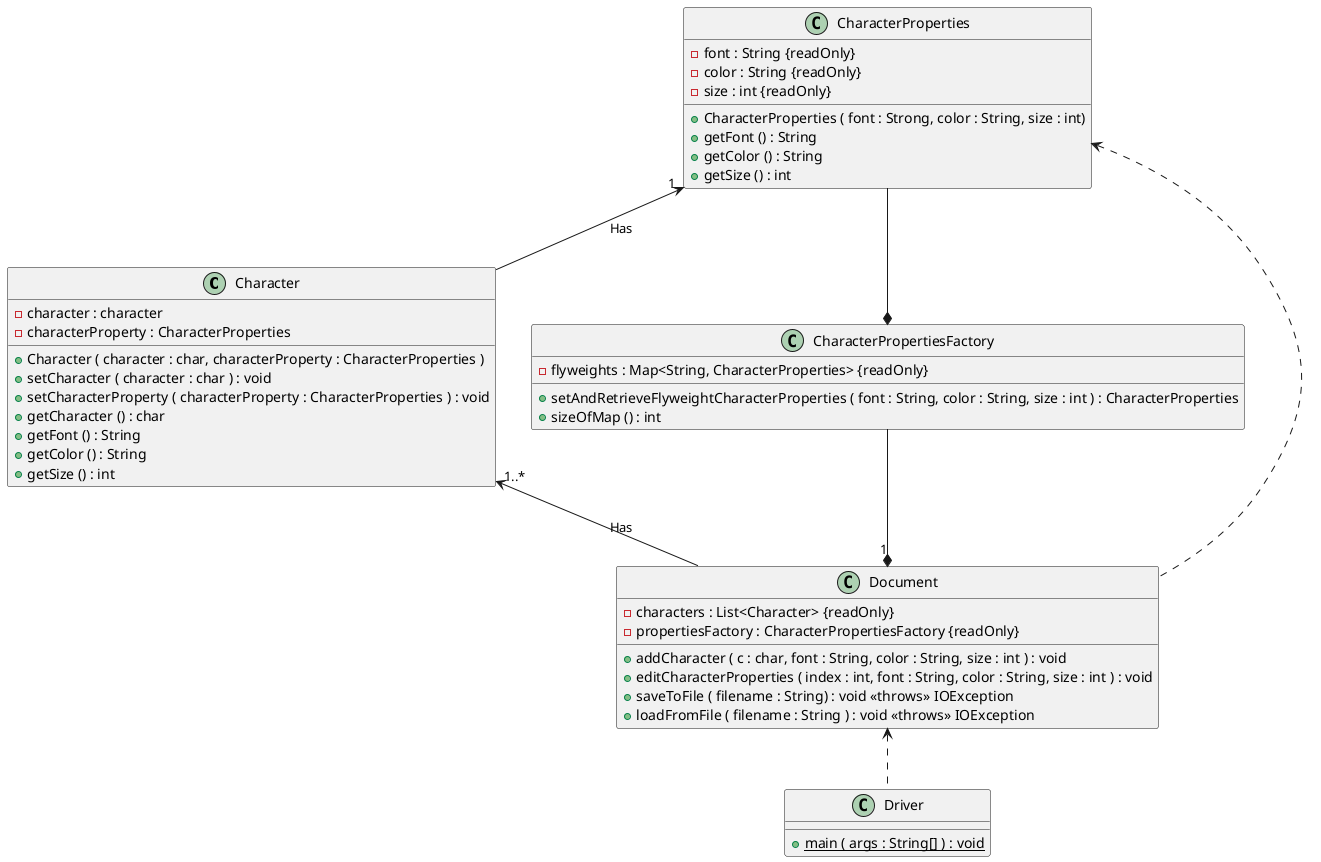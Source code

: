 @startuml
'https://plantuml.com/sequence-diagram

Class Character
{
    - character : character
    - characterProperty : CharacterProperties

    + Character ( character : char, characterProperty : CharacterProperties )
    + setCharacter ( character : char ) : void
    + setCharacterProperty ( characterProperty : CharacterProperties ) : void
    + getCharacter () : char
    + getFont () : String
    + getColor () : String
    + getSize () : int
}

Class CharacterProperties
{
    - font : String {readOnly}
    - color : String {readOnly}
    - size : int {readOnly}

    + CharacterProperties ( font : Strong, color : String, size : int)
    + getFont () : String
    + getColor () : String
    + getSize () : int
}

Class CharacterPropertiesFactory
{
  - flyweights : Map<String, CharacterProperties> {readOnly}
  + setAndRetrieveFlyweightCharacterProperties ( font : String, color : String, size : int ) : CharacterProperties
  + sizeOfMap () : int
}

Class Document
{
    - characters : List<Character> {readOnly}
    - propertiesFactory : CharacterPropertiesFactory {readOnly}

    + addCharacter ( c : char, font : String, color : String, size : int ) : void
    + editCharacterProperties ( index : int, font : String, color : String, size : int ) : void
    + saveToFile ( filename : String) : void <<throws>> IOException
    + loadFromFile ( filename : String ) : void <<throws>> IOException
}

Class Driver
{
    + main ( args : String[] ) : void {static}
}

Character "1..*"<-- Document : Has

CharacterProperties "1"<-- Character : Has
CharacterProperties --* CharacterPropertiesFactory
CharacterProperties <.. Document

CharacterPropertiesFactory --* "1" Document

Document <.. Driver

@enduml